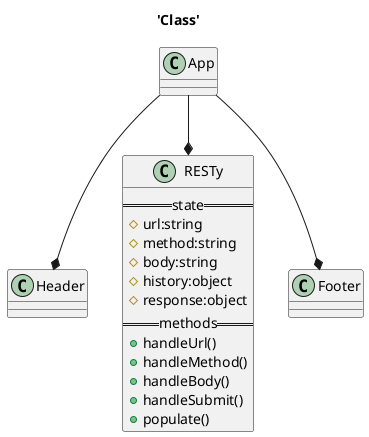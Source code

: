 @startuml block-05

title 'Class'

class App {
}

class Header {
}


class RESTy {
  ==state==
  # url:string
  # method:string
  # body:string
  # history:object
  # response:object
  ==methods==
  +handleUrl()
  +handleMethod()
  +handleBody()
  +handleSubmit()
  +populate()
}

class Footer {
}


App --* Header
App --* RESTy
App --* Footer

@enduml